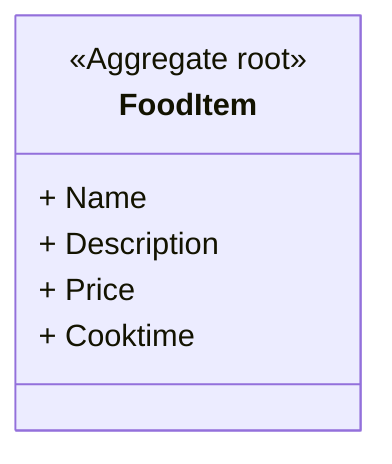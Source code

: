 classDiagram
    class FoodItem{
        <<Aggregate root>>
        + Name
        + Description
        + Price
        + Cooktime
    }